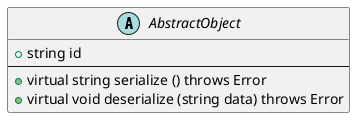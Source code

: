 /'
 '  UML include file for AbstractObject
 '/

@startuml
abstract class AbstractObject {
    +string id
    ----
    +virtual string serialize () throws Error
    +virtual void deserialize (string data) throws Error
}
@enduml
